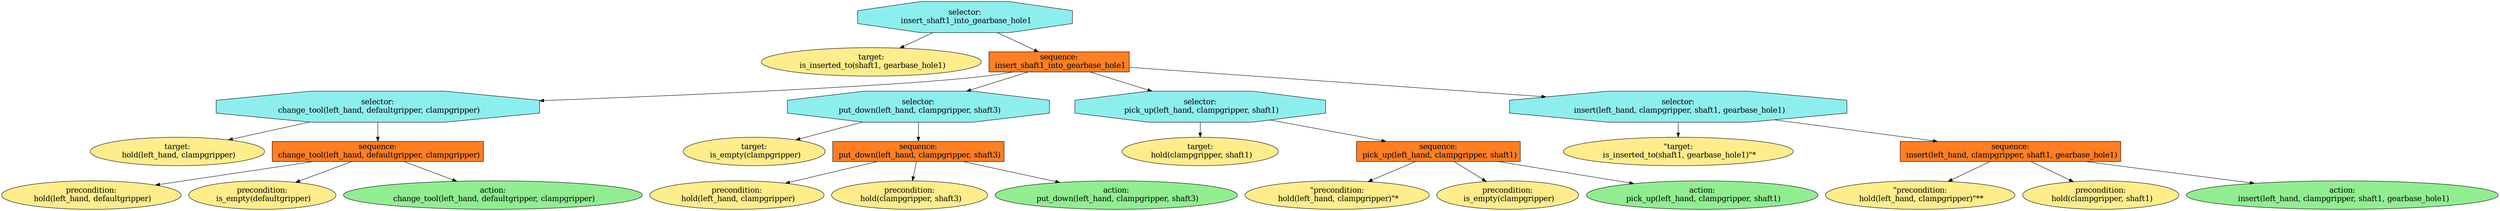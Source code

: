 digraph pastafarianism {
ordering=out;
graph [fontname="times-roman"];
node [fontname="times-roman"];
edge [fontname="times-roman"];
"selector:
 insert_shaft1_into_gearbase_hole1" [fillcolor=darkslategray2, fontcolor=black, fontsize=18, label="selector:
 insert_shaft1_into_gearbase_hole1", shape=octagon, style=filled];
"target:
 is_inserted_to(shaft1, gearbase_hole1)" [fillcolor=lightgoldenrod1, fontcolor=black, fontsize=18, label="target:
 is_inserted_to(shaft1, gearbase_hole1)", shape=ellipse, style=filled];
"selector:
 insert_shaft1_into_gearbase_hole1" -> "target:
 is_inserted_to(shaft1, gearbase_hole1)";
"sequence:
 insert_shaft1_into_gearbase_hole1" [fillcolor=chocolate1, fontcolor=black, fontsize=18, label="sequence:
 insert_shaft1_into_gearbase_hole1", shape=box, style=filled];
"selector:
 insert_shaft1_into_gearbase_hole1" -> "sequence:
 insert_shaft1_into_gearbase_hole1";
"selector:
 change_tool(left_hand, defaultgripper, clampgripper)" [fillcolor=darkslategray2, fontcolor=black, fontsize=18, label="selector:
 change_tool(left_hand, defaultgripper, clampgripper)", shape=octagon, style=filled];
"sequence:
 insert_shaft1_into_gearbase_hole1" -> "selector:
 change_tool(left_hand, defaultgripper, clampgripper)";
"target:
 hold(left_hand, clampgripper)" [fillcolor=lightgoldenrod1, fontcolor=black, fontsize=18, label="target:
 hold(left_hand, clampgripper)", shape=ellipse, style=filled];
"selector:
 change_tool(left_hand, defaultgripper, clampgripper)" -> "target:
 hold(left_hand, clampgripper)";
"sequence:
 change_tool(left_hand, defaultgripper, clampgripper)" [fillcolor=chocolate1, fontcolor=black, fontsize=18, label="sequence:
 change_tool(left_hand, defaultgripper, clampgripper)", shape=box, style=filled];
"selector:
 change_tool(left_hand, defaultgripper, clampgripper)" -> "sequence:
 change_tool(left_hand, defaultgripper, clampgripper)";
"precondition:
 hold(left_hand, defaultgripper)" [fillcolor=lightgoldenrod1, fontcolor=black, fontsize=18, label="precondition:
 hold(left_hand, defaultgripper)", shape=ellipse, style=filled];
"sequence:
 change_tool(left_hand, defaultgripper, clampgripper)" -> "precondition:
 hold(left_hand, defaultgripper)";
"precondition:
 is_empty(defaultgripper)" [fillcolor=lightgoldenrod1, fontcolor=black, fontsize=18, label="precondition:
 is_empty(defaultgripper)", shape=ellipse, style=filled];
"sequence:
 change_tool(left_hand, defaultgripper, clampgripper)" -> "precondition:
 is_empty(defaultgripper)";
"action:
 change_tool(left_hand, defaultgripper, clampgripper)" [fillcolor=lightgreen, fontcolor=black, fontsize=18, label="action:
 change_tool(left_hand, defaultgripper, clampgripper)", shape=ellipse, style=filled];
"sequence:
 change_tool(left_hand, defaultgripper, clampgripper)" -> "action:
 change_tool(left_hand, defaultgripper, clampgripper)";
"selector:
 put_down(left_hand, clampgripper, shaft3)" [fillcolor=darkslategray2, fontcolor=black, fontsize=18, label="selector:
 put_down(left_hand, clampgripper, shaft3)", shape=octagon, style=filled];
"sequence:
 insert_shaft1_into_gearbase_hole1" -> "selector:
 put_down(left_hand, clampgripper, shaft3)";
"target:
 is_empty(clampgripper)" [fillcolor=lightgoldenrod1, fontcolor=black, fontsize=18, label="target:
 is_empty(clampgripper)", shape=ellipse, style=filled];
"selector:
 put_down(left_hand, clampgripper, shaft3)" -> "target:
 is_empty(clampgripper)";
"sequence:
 put_down(left_hand, clampgripper, shaft3)" [fillcolor=chocolate1, fontcolor=black, fontsize=18, label="sequence:
 put_down(left_hand, clampgripper, shaft3)", shape=box, style=filled];
"selector:
 put_down(left_hand, clampgripper, shaft3)" -> "sequence:
 put_down(left_hand, clampgripper, shaft3)";
"precondition:
 hold(left_hand, clampgripper)" [fillcolor=lightgoldenrod1, fontcolor=black, fontsize=18, label="precondition:
 hold(left_hand, clampgripper)", shape=ellipse, style=filled];
"sequence:
 put_down(left_hand, clampgripper, shaft3)" -> "precondition:
 hold(left_hand, clampgripper)";
"precondition:
 hold(clampgripper, shaft3)" [fillcolor=lightgoldenrod1, fontcolor=black, fontsize=18, label="precondition:
 hold(clampgripper, shaft3)", shape=ellipse, style=filled];
"sequence:
 put_down(left_hand, clampgripper, shaft3)" -> "precondition:
 hold(clampgripper, shaft3)";
"action:
 put_down(left_hand, clampgripper, shaft3)" [fillcolor=lightgreen, fontcolor=black, fontsize=18, label="action:
 put_down(left_hand, clampgripper, shaft3)", shape=ellipse, style=filled];
"sequence:
 put_down(left_hand, clampgripper, shaft3)" -> "action:
 put_down(left_hand, clampgripper, shaft3)";
"selector:
 pick_up(left_hand, clampgripper, shaft1)" [fillcolor=darkslategray2, fontcolor=black, fontsize=18, label="selector:
 pick_up(left_hand, clampgripper, shaft1)", shape=octagon, style=filled];
"sequence:
 insert_shaft1_into_gearbase_hole1" -> "selector:
 pick_up(left_hand, clampgripper, shaft1)";
"target:
 hold(clampgripper, shaft1)" [fillcolor=lightgoldenrod1, fontcolor=black, fontsize=18, label="target:
 hold(clampgripper, shaft1)", shape=ellipse, style=filled];
"selector:
 pick_up(left_hand, clampgripper, shaft1)" -> "target:
 hold(clampgripper, shaft1)";
"sequence:
 pick_up(left_hand, clampgripper, shaft1)" [fillcolor=chocolate1, fontcolor=black, fontsize=18, label="sequence:
 pick_up(left_hand, clampgripper, shaft1)", shape=box, style=filled];
"selector:
 pick_up(left_hand, clampgripper, shaft1)" -> "sequence:
 pick_up(left_hand, clampgripper, shaft1)";
"\"precondition:\n hold(left_hand, clampgripper)\"*" [fillcolor=lightgoldenrod1, fontcolor=black, fontsize=18, label="\"precondition:\n hold(left_hand, clampgripper)\"*", shape=ellipse, style=filled];
"sequence:
 pick_up(left_hand, clampgripper, shaft1)" -> "\"precondition:\n hold(left_hand, clampgripper)\"*";
"precondition:
 is_empty(clampgripper)" [fillcolor=lightgoldenrod1, fontcolor=black, fontsize=18, label="precondition:
 is_empty(clampgripper)", shape=ellipse, style=filled];
"sequence:
 pick_up(left_hand, clampgripper, shaft1)" -> "precondition:
 is_empty(clampgripper)";
"action:
 pick_up(left_hand, clampgripper, shaft1)" [fillcolor=lightgreen, fontcolor=black, fontsize=18, label="action:
 pick_up(left_hand, clampgripper, shaft1)", shape=ellipse, style=filled];
"sequence:
 pick_up(left_hand, clampgripper, shaft1)" -> "action:
 pick_up(left_hand, clampgripper, shaft1)";
"selector:
 insert(left_hand, clampgripper, shaft1, gearbase_hole1)" [fillcolor=darkslategray2, fontcolor=black, fontsize=18, label="selector:
 insert(left_hand, clampgripper, shaft1, gearbase_hole1)", shape=octagon, style=filled];
"sequence:
 insert_shaft1_into_gearbase_hole1" -> "selector:
 insert(left_hand, clampgripper, shaft1, gearbase_hole1)";
"\"target:\n is_inserted_to(shaft1, gearbase_hole1)\"*" [fillcolor=lightgoldenrod1, fontcolor=black, fontsize=18, label="\"target:\n is_inserted_to(shaft1, gearbase_hole1)\"*", shape=ellipse, style=filled];
"selector:
 insert(left_hand, clampgripper, shaft1, gearbase_hole1)" -> "\"target:\n is_inserted_to(shaft1, gearbase_hole1)\"*";
"sequence:
 insert(left_hand, clampgripper, shaft1, gearbase_hole1)" [fillcolor=chocolate1, fontcolor=black, fontsize=18, label="sequence:
 insert(left_hand, clampgripper, shaft1, gearbase_hole1)", shape=box, style=filled];
"selector:
 insert(left_hand, clampgripper, shaft1, gearbase_hole1)" -> "sequence:
 insert(left_hand, clampgripper, shaft1, gearbase_hole1)";
"\"precondition:\n hold(left_hand, clampgripper)\"**" [fillcolor=lightgoldenrod1, fontcolor=black, fontsize=18, label="\"precondition:\n hold(left_hand, clampgripper)\"**", shape=ellipse, style=filled];
"sequence:
 insert(left_hand, clampgripper, shaft1, gearbase_hole1)" -> "\"precondition:\n hold(left_hand, clampgripper)\"**";
"precondition:
 hold(clampgripper, shaft1)" [fillcolor=lightgoldenrod1, fontcolor=black, fontsize=18, label="precondition:
 hold(clampgripper, shaft1)", shape=ellipse, style=filled];
"sequence:
 insert(left_hand, clampgripper, shaft1, gearbase_hole1)" -> "precondition:
 hold(clampgripper, shaft1)";
"action:
 insert(left_hand, clampgripper, shaft1, gearbase_hole1)" [fillcolor=lightgreen, fontcolor=black, fontsize=18, label="action:
 insert(left_hand, clampgripper, shaft1, gearbase_hole1)", shape=ellipse, style=filled];
"sequence:
 insert(left_hand, clampgripper, shaft1, gearbase_hole1)" -> "action:
 insert(left_hand, clampgripper, shaft1, gearbase_hole1)";
}
